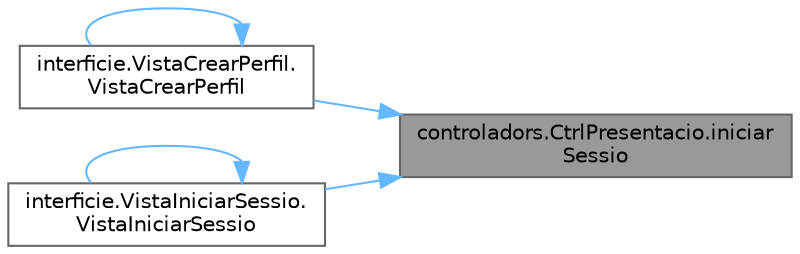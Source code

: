 digraph "controladors.CtrlPresentacio.iniciarSessio"
{
 // INTERACTIVE_SVG=YES
 // LATEX_PDF_SIZE
  bgcolor="transparent";
  edge [fontname=Helvetica,fontsize=10,labelfontname=Helvetica,labelfontsize=10];
  node [fontname=Helvetica,fontsize=10,shape=box,height=0.2,width=0.4];
  rankdir="RL";
  Node1 [id="Node000001",label="controladors.CtrlPresentacio.iniciar\lSessio",height=0.2,width=0.4,color="gray40", fillcolor="grey60", style="filled", fontcolor="black",tooltip="Inicia una sessió amb l'usuari especificat."];
  Node1 -> Node2 [id="edge1_Node000001_Node000002",dir="back",color="steelblue1",style="solid",tooltip=" "];
  Node2 [id="Node000002",label="interficie.VistaCrearPerfil.\lVistaCrearPerfil",height=0.2,width=0.4,color="grey40", fillcolor="white", style="filled",URL="$classinterficie_1_1_vista_crear_perfil.html#aea921123ade57f0e42263807a1842aaf",tooltip="Constructor que crea la finestra per crear un perfil."];
  Node2 -> Node2 [id="edge2_Node000002_Node000002",dir="back",color="steelblue1",style="solid",tooltip=" "];
  Node1 -> Node3 [id="edge3_Node000001_Node000003",dir="back",color="steelblue1",style="solid",tooltip=" "];
  Node3 [id="Node000003",label="interficie.VistaIniciarSessio.\lVistaIniciarSessio",height=0.2,width=0.4,color="grey40", fillcolor="white", style="filled",URL="$classinterficie_1_1_vista_iniciar_sessio.html#afc5613ff799374e1f28b0e885c6cc264",tooltip="Constructor que crea la vista d'iniciar sessió."];
  Node3 -> Node3 [id="edge4_Node000003_Node000003",dir="back",color="steelblue1",style="solid",tooltip=" "];
}

